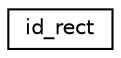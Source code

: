 digraph "Graphical Class Hierarchy"
{
 // LATEX_PDF_SIZE
  edge [fontname="Helvetica",fontsize="10",labelfontname="Helvetica",labelfontsize="10"];
  node [fontname="Helvetica",fontsize="10",shape=record];
  rankdir="LR";
  Node0 [label="id_rect",height=0.2,width=0.4,color="black", fillcolor="white", style="filled",URL="$structid__rect.html",tooltip=" "];
}
